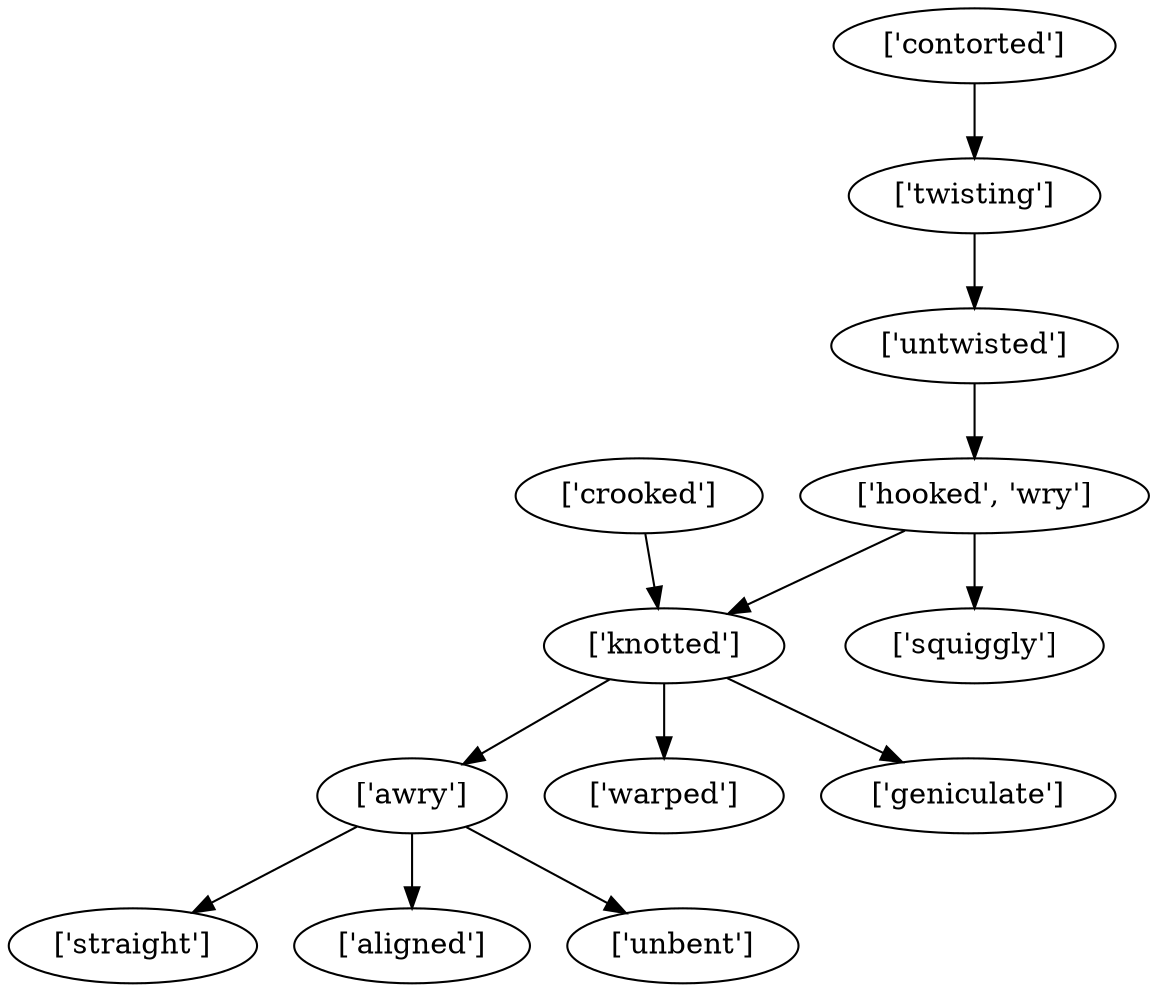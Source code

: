 strict digraph  {
	"['twisting']" -> "['untwisted']";
	"['untwisted']" -> "['hooked', 'wry']";
	"['hooked', 'wry']" -> "['squiggly']";
	"['hooked', 'wry']" -> "['knotted']";
	"['knotted']" -> "['awry']";
	"['knotted']" -> "['warped']";
	"['knotted']" -> "['geniculate']";
	"['contorted']" -> "['twisting']";
	"['crooked']" -> "['knotted']";
	"['awry']" -> "['straight']";
	"['awry']" -> "['aligned']";
	"['awry']" -> "['unbent']";
}
